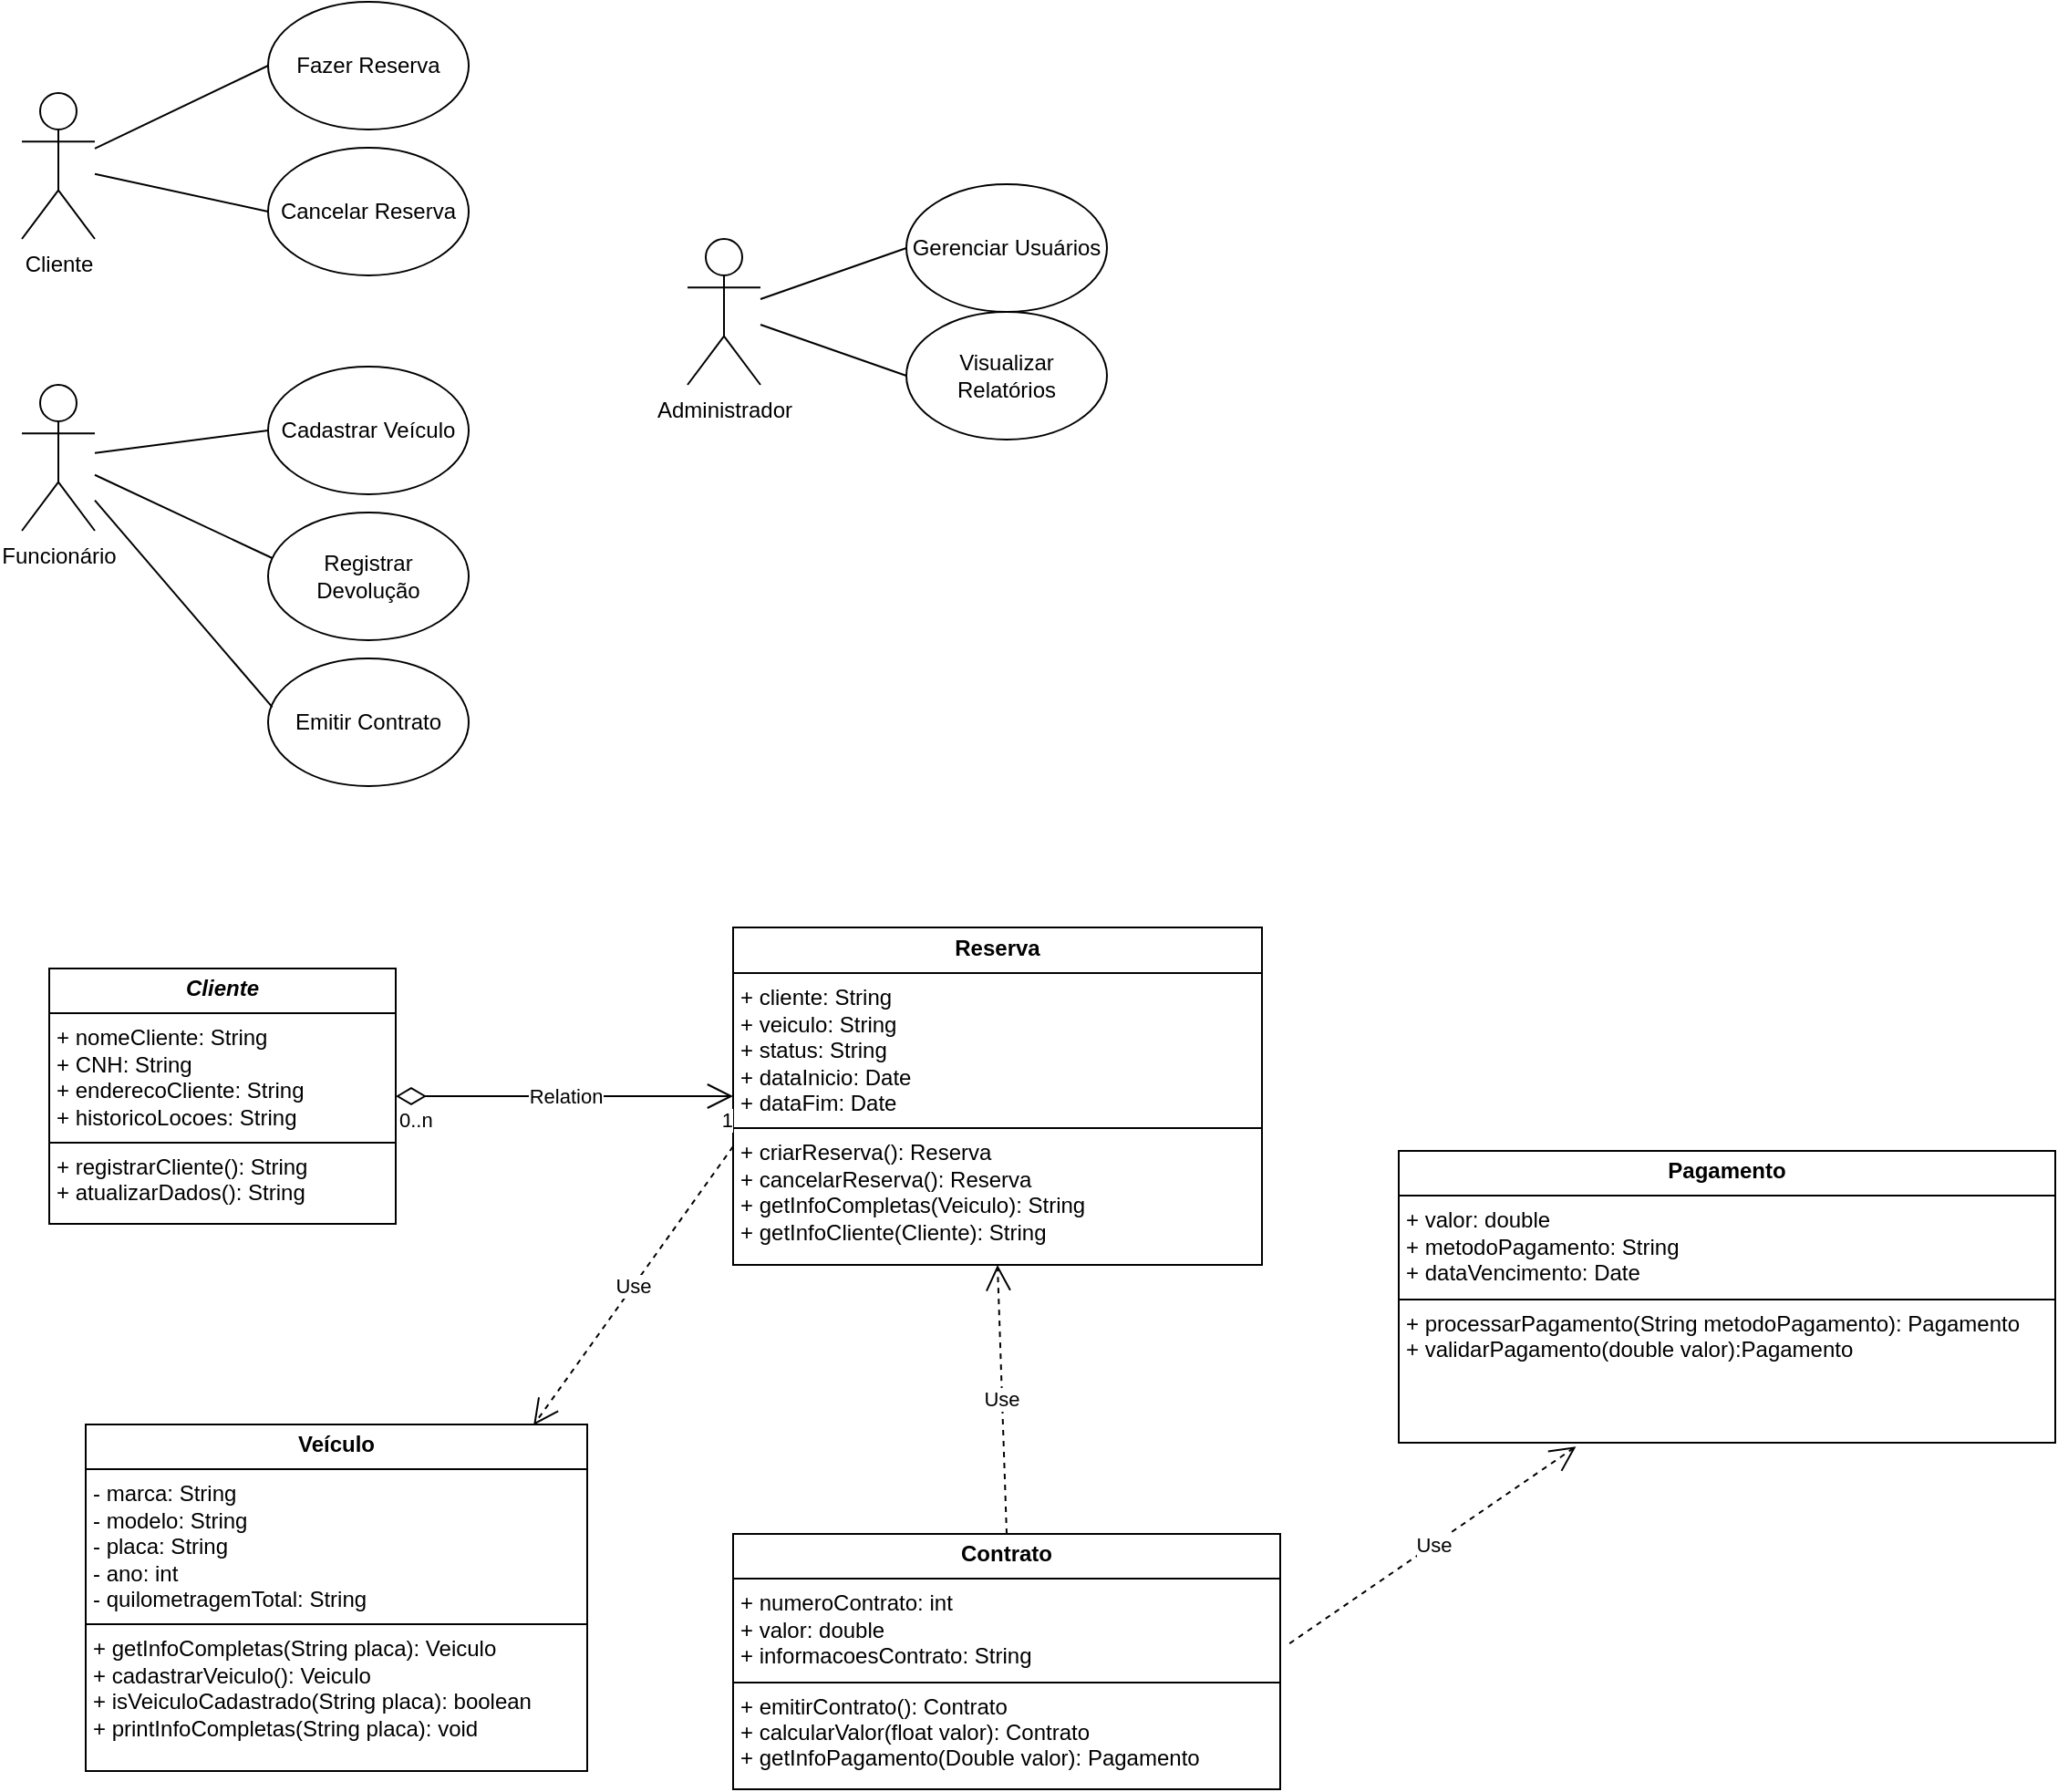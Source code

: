 <mxfile version="24.7.16">
  <diagram name="Página-1" id="rYgnaUHdhikNPELsnleP">
    <mxGraphModel dx="1313" dy="624" grid="1" gridSize="10" guides="1" tooltips="1" connect="1" arrows="1" fold="1" page="1" pageScale="1" pageWidth="827" pageHeight="1169" math="0" shadow="0">
      <root>
        <mxCell id="0" />
        <mxCell id="1" parent="0" />
        <mxCell id="eHQkZHeoufNVQKF7edm0-1" value="Cliente" style="shape=umlActor;verticalLabelPosition=bottom;verticalAlign=top;html=1;outlineConnect=0;" vertex="1" parent="1">
          <mxGeometry x="85" y="80" width="40" height="80" as="geometry" />
        </mxCell>
        <mxCell id="eHQkZHeoufNVQKF7edm0-2" value="Funcionário" style="shape=umlActor;verticalLabelPosition=bottom;verticalAlign=top;html=1;outlineConnect=0;" vertex="1" parent="1">
          <mxGeometry x="85" y="240" width="40" height="80" as="geometry" />
        </mxCell>
        <mxCell id="eHQkZHeoufNVQKF7edm0-3" value="Administrador" style="shape=umlActor;verticalLabelPosition=bottom;verticalAlign=top;html=1;outlineConnect=0;" vertex="1" parent="1">
          <mxGeometry x="450" y="160" width="40" height="80" as="geometry" />
        </mxCell>
        <mxCell id="eHQkZHeoufNVQKF7edm0-4" value="Fazer Reserva" style="ellipse;whiteSpace=wrap;html=1;" vertex="1" parent="1">
          <mxGeometry x="220" y="30" width="110" height="70" as="geometry" />
        </mxCell>
        <mxCell id="eHQkZHeoufNVQKF7edm0-5" value="" style="endArrow=none;html=1;rounded=0;entryX=0;entryY=0.5;entryDx=0;entryDy=0;" edge="1" parent="1" source="eHQkZHeoufNVQKF7edm0-1" target="eHQkZHeoufNVQKF7edm0-4">
          <mxGeometry width="50" height="50" relative="1" as="geometry">
            <mxPoint x="150" y="160" as="sourcePoint" />
            <mxPoint x="200" y="110" as="targetPoint" />
          </mxGeometry>
        </mxCell>
        <mxCell id="eHQkZHeoufNVQKF7edm0-6" value="Cancelar Reserva" style="ellipse;whiteSpace=wrap;html=1;" vertex="1" parent="1">
          <mxGeometry x="220" y="110" width="110" height="70" as="geometry" />
        </mxCell>
        <mxCell id="eHQkZHeoufNVQKF7edm0-7" value="" style="endArrow=none;html=1;rounded=0;entryX=0;entryY=0.5;entryDx=0;entryDy=0;" edge="1" parent="1" source="eHQkZHeoufNVQKF7edm0-1" target="eHQkZHeoufNVQKF7edm0-6">
          <mxGeometry width="50" height="50" relative="1" as="geometry">
            <mxPoint x="150" y="170" as="sourcePoint" />
            <mxPoint x="200" y="120" as="targetPoint" />
          </mxGeometry>
        </mxCell>
        <mxCell id="eHQkZHeoufNVQKF7edm0-8" value="Cadastrar Veículo" style="ellipse;whiteSpace=wrap;html=1;" vertex="1" parent="1">
          <mxGeometry x="220" y="230" width="110" height="70" as="geometry" />
        </mxCell>
        <mxCell id="eHQkZHeoufNVQKF7edm0-9" value="Registrar Devolução" style="ellipse;whiteSpace=wrap;html=1;" vertex="1" parent="1">
          <mxGeometry x="220" y="310" width="110" height="70" as="geometry" />
        </mxCell>
        <mxCell id="eHQkZHeoufNVQKF7edm0-10" value="Emitir Contrato" style="ellipse;whiteSpace=wrap;html=1;" vertex="1" parent="1">
          <mxGeometry x="220" y="390" width="110" height="70" as="geometry" />
        </mxCell>
        <mxCell id="eHQkZHeoufNVQKF7edm0-11" value="" style="endArrow=none;html=1;rounded=0;entryX=0;entryY=0.5;entryDx=0;entryDy=0;" edge="1" parent="1" source="eHQkZHeoufNVQKF7edm0-2" target="eHQkZHeoufNVQKF7edm0-8">
          <mxGeometry width="50" height="50" relative="1" as="geometry">
            <mxPoint x="150" y="280" as="sourcePoint" />
            <mxPoint x="200" y="230" as="targetPoint" />
          </mxGeometry>
        </mxCell>
        <mxCell id="eHQkZHeoufNVQKF7edm0-12" value="" style="endArrow=none;html=1;rounded=0;entryX=0.021;entryY=0.357;entryDx=0;entryDy=0;entryPerimeter=0;" edge="1" parent="1" source="eHQkZHeoufNVQKF7edm0-2" target="eHQkZHeoufNVQKF7edm0-9">
          <mxGeometry width="50" height="50" relative="1" as="geometry">
            <mxPoint x="135" y="320" as="sourcePoint" />
            <mxPoint x="230" y="308" as="targetPoint" />
          </mxGeometry>
        </mxCell>
        <mxCell id="eHQkZHeoufNVQKF7edm0-13" value="" style="endArrow=none;html=1;rounded=0;entryX=0.021;entryY=0.381;entryDx=0;entryDy=0;entryPerimeter=0;" edge="1" parent="1" source="eHQkZHeoufNVQKF7edm0-2" target="eHQkZHeoufNVQKF7edm0-10">
          <mxGeometry width="50" height="50" relative="1" as="geometry">
            <mxPoint x="123" y="360" as="sourcePoint" />
            <mxPoint x="220" y="406" as="targetPoint" />
          </mxGeometry>
        </mxCell>
        <mxCell id="eHQkZHeoufNVQKF7edm0-14" value="Gerenciar Usuários" style="ellipse;whiteSpace=wrap;html=1;" vertex="1" parent="1">
          <mxGeometry x="570" y="130" width="110" height="70" as="geometry" />
        </mxCell>
        <mxCell id="eHQkZHeoufNVQKF7edm0-15" value="Visualizar Relatórios" style="ellipse;whiteSpace=wrap;html=1;" vertex="1" parent="1">
          <mxGeometry x="570" y="200" width="110" height="70" as="geometry" />
        </mxCell>
        <mxCell id="eHQkZHeoufNVQKF7edm0-16" value="" style="endArrow=none;html=1;rounded=0;entryX=0;entryY=0.5;entryDx=0;entryDy=0;" edge="1" parent="1" source="eHQkZHeoufNVQKF7edm0-3" target="eHQkZHeoufNVQKF7edm0-14">
          <mxGeometry width="50" height="50" relative="1" as="geometry">
            <mxPoint x="500" y="210" as="sourcePoint" />
            <mxPoint x="550" y="160" as="targetPoint" />
          </mxGeometry>
        </mxCell>
        <mxCell id="eHQkZHeoufNVQKF7edm0-17" value="" style="endArrow=none;html=1;rounded=0;entryX=0;entryY=0.5;entryDx=0;entryDy=0;" edge="1" parent="1" source="eHQkZHeoufNVQKF7edm0-3" target="eHQkZHeoufNVQKF7edm0-15">
          <mxGeometry width="50" height="50" relative="1" as="geometry">
            <mxPoint x="490" y="230" as="sourcePoint" />
            <mxPoint x="570" y="202" as="targetPoint" />
          </mxGeometry>
        </mxCell>
        <mxCell id="eHQkZHeoufNVQKF7edm0-19" value="&lt;p style=&quot;margin:0px;margin-top:4px;text-align:center;&quot;&gt;&lt;i&gt;&lt;b&gt;Cliente&lt;/b&gt;&lt;/i&gt;&lt;/p&gt;&lt;hr size=&quot;1&quot; style=&quot;border-style:solid;&quot;&gt;&lt;p style=&quot;margin:0px;margin-left:4px;&quot;&gt;+ nomeCliente: String&lt;br&gt;+ CNH: String&lt;/p&gt;&lt;p style=&quot;margin:0px;margin-left:4px;&quot;&gt;+ enderecoCliente: String&lt;/p&gt;&lt;p style=&quot;margin:0px;margin-left:4px;&quot;&gt;+ historicoLocoes: String&lt;/p&gt;&lt;hr size=&quot;1&quot; style=&quot;border-style:solid;&quot;&gt;&lt;p style=&quot;margin:0px;margin-left:4px;&quot;&gt;+ registrarCliente(): String&lt;br&gt;+ atualizarDados(): String&lt;/p&gt;" style="verticalAlign=top;align=left;overflow=fill;html=1;whiteSpace=wrap;" vertex="1" parent="1">
          <mxGeometry x="100" y="560" width="190" height="140" as="geometry" />
        </mxCell>
        <mxCell id="eHQkZHeoufNVQKF7edm0-20" value="&lt;p style=&quot;margin:0px;margin-top:4px;text-align:center;&quot;&gt;&lt;b&gt;Veículo&lt;/b&gt;&lt;/p&gt;&lt;hr size=&quot;1&quot; style=&quot;border-style:solid;&quot;&gt;&lt;p style=&quot;margin:0px;margin-left:4px;&quot;&gt;- marca: String&lt;/p&gt;&lt;p style=&quot;margin:0px;margin-left:4px;&quot;&gt;- modelo: String&lt;/p&gt;&lt;p style=&quot;margin:0px;margin-left:4px;&quot;&gt;- placa: String&lt;/p&gt;&lt;p style=&quot;margin:0px;margin-left:4px;&quot;&gt;- ano: int&lt;/p&gt;&lt;p style=&quot;margin:0px;margin-left:4px;&quot;&gt;- quilometragemTotal: String&lt;/p&gt;&lt;hr size=&quot;1&quot; style=&quot;border-style:solid;&quot;&gt;&lt;p style=&quot;margin:0px;margin-left:4px;&quot;&gt;+ getInfoCompletas(String placa): Veiculo&lt;/p&gt;&lt;p style=&quot;margin:0px;margin-left:4px;&quot;&gt;+ cadastrarVeiculo(): Veiculo&lt;/p&gt;&lt;p style=&quot;margin:0px;margin-left:4px;&quot;&gt;+ isVeiculoCadastrado(String placa): boolean&lt;/p&gt;&lt;p style=&quot;margin:0px;margin-left:4px;&quot;&gt;+ printInfoCompletas(String placa): void&lt;/p&gt;" style="verticalAlign=top;align=left;overflow=fill;html=1;whiteSpace=wrap;" vertex="1" parent="1">
          <mxGeometry x="120" y="810" width="275" height="190" as="geometry" />
        </mxCell>
        <mxCell id="eHQkZHeoufNVQKF7edm0-21" value="&lt;p style=&quot;margin:0px;margin-top:4px;text-align:center;&quot;&gt;&lt;b&gt;Reserva&lt;/b&gt;&lt;/p&gt;&lt;hr size=&quot;1&quot; style=&quot;border-style:solid;&quot;&gt;&lt;p style=&quot;margin:0px;margin-left:4px;&quot;&gt;+ cliente: String&lt;/p&gt;&lt;p style=&quot;margin:0px;margin-left:4px;&quot;&gt;+ veiculo: String&lt;/p&gt;&lt;p style=&quot;margin:0px;margin-left:4px;&quot;&gt;+ status: String&lt;/p&gt;&lt;p style=&quot;margin:0px;margin-left:4px;&quot;&gt;+ dataInicio: Date&lt;/p&gt;&lt;p style=&quot;margin:0px;margin-left:4px;&quot;&gt;+ dataFim: Date&lt;/p&gt;&lt;hr size=&quot;1&quot; style=&quot;border-style:solid;&quot;&gt;&lt;p style=&quot;margin:0px;margin-left:4px;&quot;&gt;+ criarReserva(): Reserva&lt;/p&gt;&lt;p style=&quot;margin:0px;margin-left:4px;&quot;&gt;+ cancelarReserva(): Reserva&lt;/p&gt;&lt;p style=&quot;margin:0px;margin-left:4px;&quot;&gt;+ getInfoCompletas(Veiculo): String&lt;/p&gt;&lt;p style=&quot;margin:0px;margin-left:4px;&quot;&gt;+ getInfoCliente(Cliente): String&lt;/p&gt;" style="verticalAlign=top;align=left;overflow=fill;html=1;whiteSpace=wrap;" vertex="1" parent="1">
          <mxGeometry x="475" y="537.5" width="290" height="185" as="geometry" />
        </mxCell>
        <mxCell id="eHQkZHeoufNVQKF7edm0-22" value="&lt;p style=&quot;margin:0px;margin-top:4px;text-align:center;&quot;&gt;&lt;b&gt;Contrato&lt;/b&gt;&lt;/p&gt;&lt;hr size=&quot;1&quot; style=&quot;border-style:solid;&quot;&gt;&lt;p style=&quot;margin:0px;margin-left:4px;&quot;&gt;+ numeroContrato: int&lt;/p&gt;&lt;p style=&quot;margin:0px;margin-left:4px;&quot;&gt;+ valor: double&lt;/p&gt;&lt;p style=&quot;margin:0px;margin-left:4px;&quot;&gt;+ informacoesContrato: String&lt;/p&gt;&lt;hr size=&quot;1&quot; style=&quot;border-style:solid;&quot;&gt;&lt;p style=&quot;margin:0px;margin-left:4px;&quot;&gt;+ emitirContrato(): Contrato&lt;/p&gt;&lt;p style=&quot;margin:0px;margin-left:4px;&quot;&gt;+ calcularValor(float valor): Contrato&lt;/p&gt;&lt;p style=&quot;margin:0px;margin-left:4px;&quot;&gt;+ getInfoPagamento(Double valor): Pagamento&lt;/p&gt;" style="verticalAlign=top;align=left;overflow=fill;html=1;whiteSpace=wrap;" vertex="1" parent="1">
          <mxGeometry x="475" y="870" width="300" height="140" as="geometry" />
        </mxCell>
        <mxCell id="eHQkZHeoufNVQKF7edm0-23" value="&lt;p style=&quot;margin:0px;margin-top:4px;text-align:center;&quot;&gt;&lt;b&gt;Pagamento&lt;/b&gt;&lt;/p&gt;&lt;hr size=&quot;1&quot; style=&quot;border-style:solid;&quot;&gt;&lt;p style=&quot;margin:0px;margin-left:4px;&quot;&gt;+ valor: double&lt;/p&gt;&lt;p style=&quot;margin:0px;margin-left:4px;&quot;&gt;+ metodoPagamento: String&lt;/p&gt;&lt;p style=&quot;margin:0px;margin-left:4px;&quot;&gt;+ dataVencimento: Date&lt;/p&gt;&lt;hr size=&quot;1&quot; style=&quot;border-style:solid;&quot;&gt;&lt;p style=&quot;margin:0px;margin-left:4px;&quot;&gt;+ processarPagamento(String metodoPagamento): Pagamento&lt;/p&gt;&lt;p style=&quot;margin:0px;margin-left:4px;&quot;&gt;+ validarPagamento(double valor):Pagamento&lt;/p&gt;" style="verticalAlign=top;align=left;overflow=fill;html=1;whiteSpace=wrap;" vertex="1" parent="1">
          <mxGeometry x="840" y="660" width="360" height="160" as="geometry" />
        </mxCell>
        <mxCell id="eHQkZHeoufNVQKF7edm0-24" value="Use" style="endArrow=open;endSize=12;dashed=1;html=1;rounded=0;entryX=0.5;entryY=1;entryDx=0;entryDy=0;exitX=0.5;exitY=0;exitDx=0;exitDy=0;" edge="1" parent="1" source="eHQkZHeoufNVQKF7edm0-22" target="eHQkZHeoufNVQKF7edm0-21">
          <mxGeometry width="160" relative="1" as="geometry">
            <mxPoint x="530" y="870" as="sourcePoint" />
            <mxPoint x="690" y="870" as="targetPoint" />
            <mxPoint as="offset" />
          </mxGeometry>
        </mxCell>
        <mxCell id="eHQkZHeoufNVQKF7edm0-25" value="Use" style="endArrow=open;endSize=12;dashed=1;html=1;rounded=0;exitX=0;exitY=0.649;exitDx=0;exitDy=0;exitPerimeter=0;entryX=0.893;entryY=0.002;entryDx=0;entryDy=0;entryPerimeter=0;" edge="1" parent="1" source="eHQkZHeoufNVQKF7edm0-21" target="eHQkZHeoufNVQKF7edm0-20">
          <mxGeometry width="160" relative="1" as="geometry">
            <mxPoint x="235" y="750" as="sourcePoint" />
            <mxPoint x="395" y="750" as="targetPoint" />
          </mxGeometry>
        </mxCell>
        <mxCell id="eHQkZHeoufNVQKF7edm0-26" value="Use" style="endArrow=open;endSize=12;dashed=1;html=1;rounded=0;entryX=0.27;entryY=1.013;entryDx=0;entryDy=0;entryPerimeter=0;exitX=1.017;exitY=0.429;exitDx=0;exitDy=0;exitPerimeter=0;" edge="1" parent="1" source="eHQkZHeoufNVQKF7edm0-22" target="eHQkZHeoufNVQKF7edm0-23">
          <mxGeometry width="160" relative="1" as="geometry">
            <mxPoint x="790" y="950" as="sourcePoint" />
            <mxPoint x="950" y="950" as="targetPoint" />
          </mxGeometry>
        </mxCell>
        <mxCell id="eHQkZHeoufNVQKF7edm0-27" value="Relation" style="endArrow=open;html=1;endSize=12;startArrow=diamondThin;startSize=14;startFill=0;edgeStyle=orthogonalEdgeStyle;rounded=0;exitX=1;exitY=0.5;exitDx=0;exitDy=0;entryX=0;entryY=0.5;entryDx=0;entryDy=0;" edge="1" parent="1" source="eHQkZHeoufNVQKF7edm0-19" target="eHQkZHeoufNVQKF7edm0-21">
          <mxGeometry relative="1" as="geometry">
            <mxPoint x="300" y="629.5" as="sourcePoint" />
            <mxPoint x="460" y="629.5" as="targetPoint" />
          </mxGeometry>
        </mxCell>
        <mxCell id="eHQkZHeoufNVQKF7edm0-28" value="0..n" style="edgeLabel;resizable=0;html=1;align=left;verticalAlign=top;" connectable="0" vertex="1" parent="eHQkZHeoufNVQKF7edm0-27">
          <mxGeometry x="-1" relative="1" as="geometry" />
        </mxCell>
        <mxCell id="eHQkZHeoufNVQKF7edm0-29" value="1" style="edgeLabel;resizable=0;html=1;align=right;verticalAlign=top;" connectable="0" vertex="1" parent="eHQkZHeoufNVQKF7edm0-27">
          <mxGeometry x="1" relative="1" as="geometry" />
        </mxCell>
      </root>
    </mxGraphModel>
  </diagram>
</mxfile>
